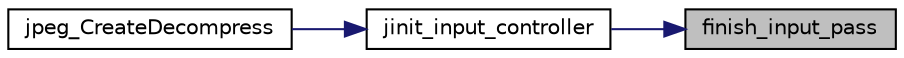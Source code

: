 digraph "finish_input_pass"
{
 // LATEX_PDF_SIZE
  bgcolor="transparent";
  edge [fontname="Helvetica",fontsize="10",labelfontname="Helvetica",labelfontsize="10"];
  node [fontname="Helvetica",fontsize="10",shape=record];
  rankdir="RL";
  Node18 [label="finish_input_pass",height=0.2,width=0.4,color="black", fillcolor="grey75", style="filled", fontcolor="black",tooltip=" "];
  Node18 -> Node19 [dir="back",color="midnightblue",fontsize="10",style="solid"];
  Node19 [label="jinit_input_controller",height=0.2,width=0.4,color="black",URL="$jdinput_8c.html#a609b3a5a6b80e5481ba21ad6d00a046c",tooltip=" "];
  Node19 -> Node20 [dir="back",color="midnightblue",fontsize="10",style="solid"];
  Node20 [label="jpeg_CreateDecompress",height=0.2,width=0.4,color="black",URL="$jdapimin_8c.html#a02b5c7eb58970a07cae85ffdcda9085d",tooltip=" "];
}
